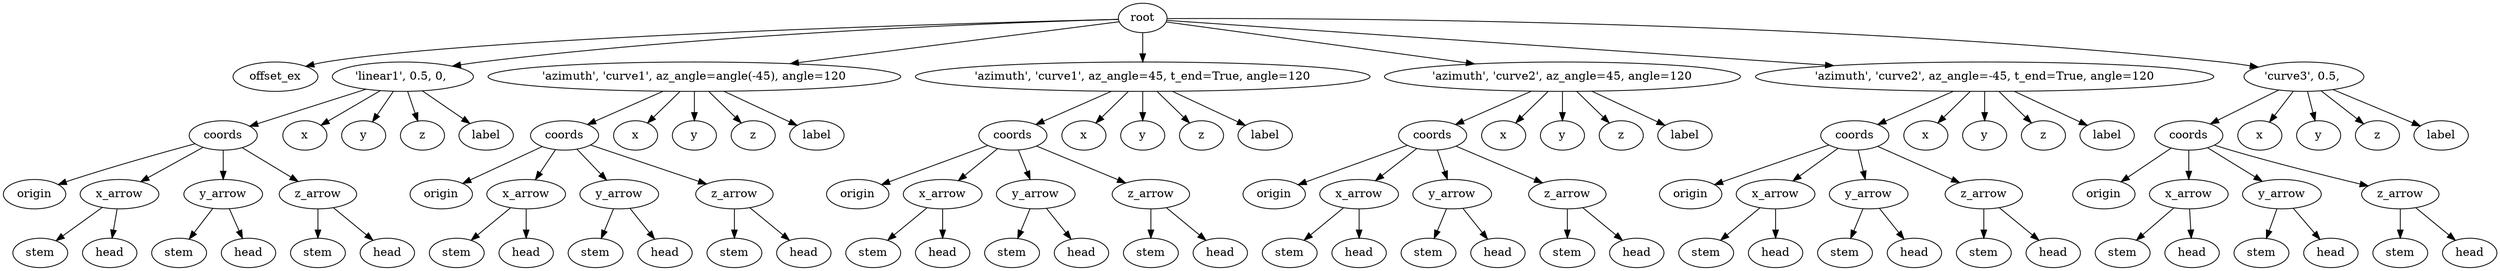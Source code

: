 digraph offset_ex {
    root_2025 [label="root"];
    offset_ex_2026 [label="offset_ex"];
    2027 [label="'linear1',\ 0\.5,\ 0,\ "];
    coords_2028 [label="coords"];
    origin_2029 [label="origin"];
    x_arrow_2030 [label="x_arrow"];
    stem_2031 [label="stem"];
    head_2032 [label="head"];
    y_arrow_2033 [label="y_arrow"];
    stem_2034 [label="stem"];
    head_2035 [label="head"];
    z_arrow_2036 [label="z_arrow"];
    stem_2037 [label="stem"];
    head_2038 [label="head"];
    x_2039 [label="x"];
    y_2040 [label="y"];
    z_2041 [label="z"];
    label_2042 [label="label"];
    2043 [label="'azimuth',\ 'curve1',\ az_angle=angle\(\-45\),\ angle=120"];
    coords_2044 [label="coords"];
    origin_2045 [label="origin"];
    x_arrow_2046 [label="x_arrow"];
    stem_2047 [label="stem"];
    head_2048 [label="head"];
    y_arrow_2049 [label="y_arrow"];
    stem_2050 [label="stem"];
    head_2051 [label="head"];
    z_arrow_2052 [label="z_arrow"];
    stem_2053 [label="stem"];
    head_2054 [label="head"];
    x_2055 [label="x"];
    y_2056 [label="y"];
    z_2057 [label="z"];
    label_2058 [label="label"];
    2059 [label="'azimuth',\ 'curve1',\ az_angle=45,\ t_end=True,\ angle=120"];
    coords_2060 [label="coords"];
    origin_2061 [label="origin"];
    x_arrow_2062 [label="x_arrow"];
    stem_2063 [label="stem"];
    head_2064 [label="head"];
    y_arrow_2065 [label="y_arrow"];
    stem_2066 [label="stem"];
    head_2067 [label="head"];
    z_arrow_2068 [label="z_arrow"];
    stem_2069 [label="stem"];
    head_2070 [label="head"];
    x_2071 [label="x"];
    y_2072 [label="y"];
    z_2073 [label="z"];
    label_2074 [label="label"];
    2075 [label="'azimuth',\ 'curve2',\ az_angle=45,\ angle=120"];
    coords_2076 [label="coords"];
    origin_2077 [label="origin"];
    x_arrow_2078 [label="x_arrow"];
    stem_2079 [label="stem"];
    head_2080 [label="head"];
    y_arrow_2081 [label="y_arrow"];
    stem_2082 [label="stem"];
    head_2083 [label="head"];
    z_arrow_2084 [label="z_arrow"];
    stem_2085 [label="stem"];
    head_2086 [label="head"];
    x_2087 [label="x"];
    y_2088 [label="y"];
    z_2089 [label="z"];
    label_2090 [label="label"];
    2091 [label="'azimuth',\ 'curve2',\ az_angle=\-45,\ t_end=True,\ angle=120"];
    coords_2092 [label="coords"];
    origin_2093 [label="origin"];
    x_arrow_2094 [label="x_arrow"];
    stem_2095 [label="stem"];
    head_2096 [label="head"];
    y_arrow_2097 [label="y_arrow"];
    stem_2098 [label="stem"];
    head_2099 [label="head"];
    z_arrow_2100 [label="z_arrow"];
    stem_2101 [label="stem"];
    head_2102 [label="head"];
    x_2103 [label="x"];
    y_2104 [label="y"];
    z_2105 [label="z"];
    label_2106 [label="label"];
    2107 [label="'curve3',\ 0\.5,\ "];
    coords_2108 [label="coords"];
    origin_2109 [label="origin"];
    x_arrow_2110 [label="x_arrow"];
    stem_2111 [label="stem"];
    head_2112 [label="head"];
    y_arrow_2113 [label="y_arrow"];
    stem_2114 [label="stem"];
    head_2115 [label="head"];
    z_arrow_2116 [label="z_arrow"];
    stem_2117 [label="stem"];
    head_2118 [label="head"];
    x_2119 [label="x"];
    y_2120 [label="y"];
    z_2121 [label="z"];
    label_2122 [label="label"];
    root_2025 -> offset_ex_2026;
    root_2025 -> 2027;
    2027 -> coords_2028;
    coords_2028 -> origin_2029;
    coords_2028 -> x_arrow_2030;
    x_arrow_2030 -> stem_2031;
    x_arrow_2030 -> head_2032;
    coords_2028 -> y_arrow_2033;
    y_arrow_2033 -> stem_2034;
    y_arrow_2033 -> head_2035;
    coords_2028 -> z_arrow_2036;
    z_arrow_2036 -> stem_2037;
    z_arrow_2036 -> head_2038;
    2027 -> x_2039;
    2027 -> y_2040;
    2027 -> z_2041;
    2027 -> label_2042;
    root_2025 -> 2043;
    2043 -> coords_2044;
    coords_2044 -> origin_2045;
    coords_2044 -> x_arrow_2046;
    x_arrow_2046 -> stem_2047;
    x_arrow_2046 -> head_2048;
    coords_2044 -> y_arrow_2049;
    y_arrow_2049 -> stem_2050;
    y_arrow_2049 -> head_2051;
    coords_2044 -> z_arrow_2052;
    z_arrow_2052 -> stem_2053;
    z_arrow_2052 -> head_2054;
    2043 -> x_2055;
    2043 -> y_2056;
    2043 -> z_2057;
    2043 -> label_2058;
    root_2025 -> 2059;
    2059 -> coords_2060;
    coords_2060 -> origin_2061;
    coords_2060 -> x_arrow_2062;
    x_arrow_2062 -> stem_2063;
    x_arrow_2062 -> head_2064;
    coords_2060 -> y_arrow_2065;
    y_arrow_2065 -> stem_2066;
    y_arrow_2065 -> head_2067;
    coords_2060 -> z_arrow_2068;
    z_arrow_2068 -> stem_2069;
    z_arrow_2068 -> head_2070;
    2059 -> x_2071;
    2059 -> y_2072;
    2059 -> z_2073;
    2059 -> label_2074;
    root_2025 -> 2075;
    2075 -> coords_2076;
    coords_2076 -> origin_2077;
    coords_2076 -> x_arrow_2078;
    x_arrow_2078 -> stem_2079;
    x_arrow_2078 -> head_2080;
    coords_2076 -> y_arrow_2081;
    y_arrow_2081 -> stem_2082;
    y_arrow_2081 -> head_2083;
    coords_2076 -> z_arrow_2084;
    z_arrow_2084 -> stem_2085;
    z_arrow_2084 -> head_2086;
    2075 -> x_2087;
    2075 -> y_2088;
    2075 -> z_2089;
    2075 -> label_2090;
    root_2025 -> 2091;
    2091 -> coords_2092;
    coords_2092 -> origin_2093;
    coords_2092 -> x_arrow_2094;
    x_arrow_2094 -> stem_2095;
    x_arrow_2094 -> head_2096;
    coords_2092 -> y_arrow_2097;
    y_arrow_2097 -> stem_2098;
    y_arrow_2097 -> head_2099;
    coords_2092 -> z_arrow_2100;
    z_arrow_2100 -> stem_2101;
    z_arrow_2100 -> head_2102;
    2091 -> x_2103;
    2091 -> y_2104;
    2091 -> z_2105;
    2091 -> label_2106;
    root_2025 -> 2107;
    2107 -> coords_2108;
    coords_2108 -> origin_2109;
    coords_2108 -> x_arrow_2110;
    x_arrow_2110 -> stem_2111;
    x_arrow_2110 -> head_2112;
    coords_2108 -> y_arrow_2113;
    y_arrow_2113 -> stem_2114;
    y_arrow_2113 -> head_2115;
    coords_2108 -> z_arrow_2116;
    z_arrow_2116 -> stem_2117;
    z_arrow_2116 -> head_2118;
    2107 -> x_2119;
    2107 -> y_2120;
    2107 -> z_2121;
    2107 -> label_2122;
}
